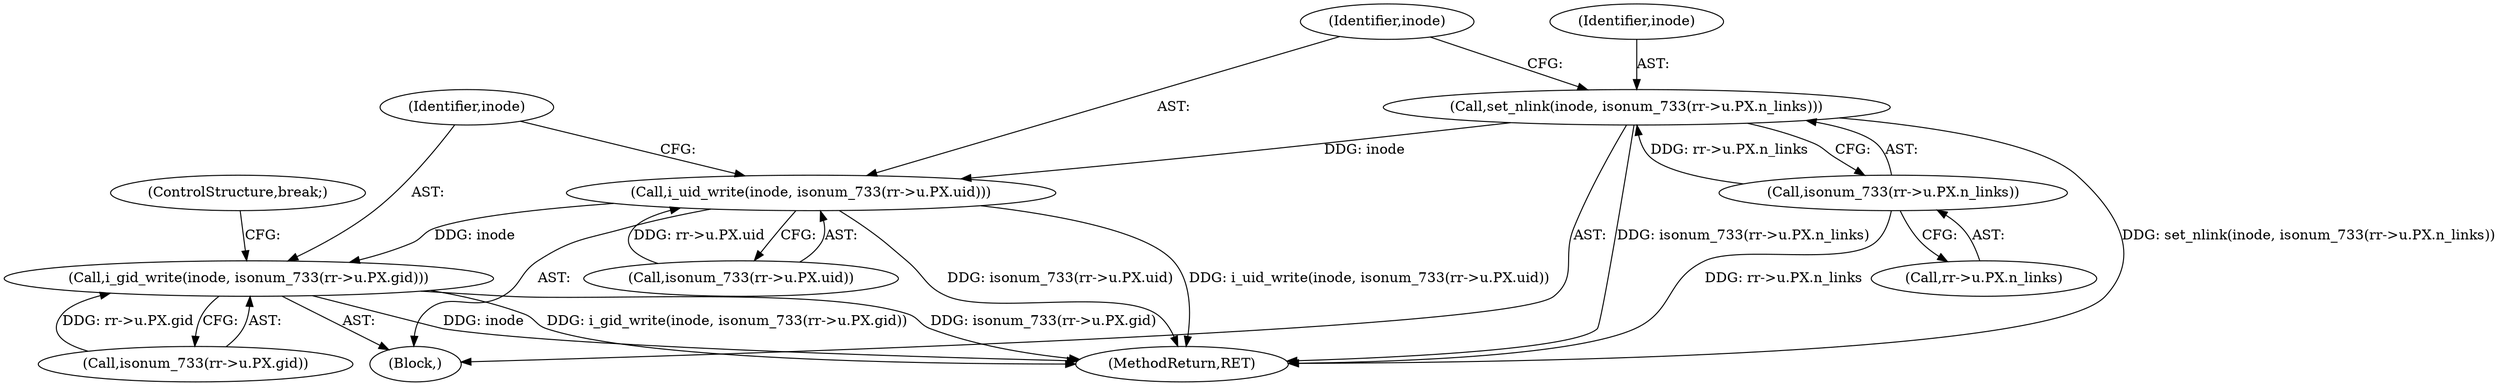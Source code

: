 digraph "0_linux_4e2024624e678f0ebb916e6192bd23c1f9fdf696@pointer" {
"1000352" [label="(Call,set_nlink(inode, isonum_733(rr->u.PX.n_links)))"];
"1000354" [label="(Call,isonum_733(rr->u.PX.n_links))"];
"1000362" [label="(Call,i_uid_write(inode, isonum_733(rr->u.PX.uid)))"];
"1000372" [label="(Call,i_gid_write(inode, isonum_733(rr->u.PX.gid)))"];
"1000353" [label="(Identifier,inode)"];
"1000374" [label="(Call,isonum_733(rr->u.PX.gid))"];
"1000372" [label="(Call,i_gid_write(inode, isonum_733(rr->u.PX.gid)))"];
"1000352" [label="(Call,set_nlink(inode, isonum_733(rr->u.PX.n_links)))"];
"1000234" [label="(Block,)"];
"1000354" [label="(Call,isonum_733(rr->u.PX.n_links))"];
"1000382" [label="(ControlStructure,break;)"];
"1000355" [label="(Call,rr->u.PX.n_links)"];
"1000363" [label="(Identifier,inode)"];
"1000364" [label="(Call,isonum_733(rr->u.PX.uid))"];
"1000373" [label="(Identifier,inode)"];
"1001009" [label="(MethodReturn,RET)"];
"1000362" [label="(Call,i_uid_write(inode, isonum_733(rr->u.PX.uid)))"];
"1000352" -> "1000234"  [label="AST: "];
"1000352" -> "1000354"  [label="CFG: "];
"1000353" -> "1000352"  [label="AST: "];
"1000354" -> "1000352"  [label="AST: "];
"1000363" -> "1000352"  [label="CFG: "];
"1000352" -> "1001009"  [label="DDG: set_nlink(inode, isonum_733(rr->u.PX.n_links))"];
"1000352" -> "1001009"  [label="DDG: isonum_733(rr->u.PX.n_links)"];
"1000354" -> "1000352"  [label="DDG: rr->u.PX.n_links"];
"1000352" -> "1000362"  [label="DDG: inode"];
"1000354" -> "1000355"  [label="CFG: "];
"1000355" -> "1000354"  [label="AST: "];
"1000354" -> "1001009"  [label="DDG: rr->u.PX.n_links"];
"1000362" -> "1000234"  [label="AST: "];
"1000362" -> "1000364"  [label="CFG: "];
"1000363" -> "1000362"  [label="AST: "];
"1000364" -> "1000362"  [label="AST: "];
"1000373" -> "1000362"  [label="CFG: "];
"1000362" -> "1001009"  [label="DDG: isonum_733(rr->u.PX.uid)"];
"1000362" -> "1001009"  [label="DDG: i_uid_write(inode, isonum_733(rr->u.PX.uid))"];
"1000364" -> "1000362"  [label="DDG: rr->u.PX.uid"];
"1000362" -> "1000372"  [label="DDG: inode"];
"1000372" -> "1000234"  [label="AST: "];
"1000372" -> "1000374"  [label="CFG: "];
"1000373" -> "1000372"  [label="AST: "];
"1000374" -> "1000372"  [label="AST: "];
"1000382" -> "1000372"  [label="CFG: "];
"1000372" -> "1001009"  [label="DDG: inode"];
"1000372" -> "1001009"  [label="DDG: i_gid_write(inode, isonum_733(rr->u.PX.gid))"];
"1000372" -> "1001009"  [label="DDG: isonum_733(rr->u.PX.gid)"];
"1000374" -> "1000372"  [label="DDG: rr->u.PX.gid"];
}
